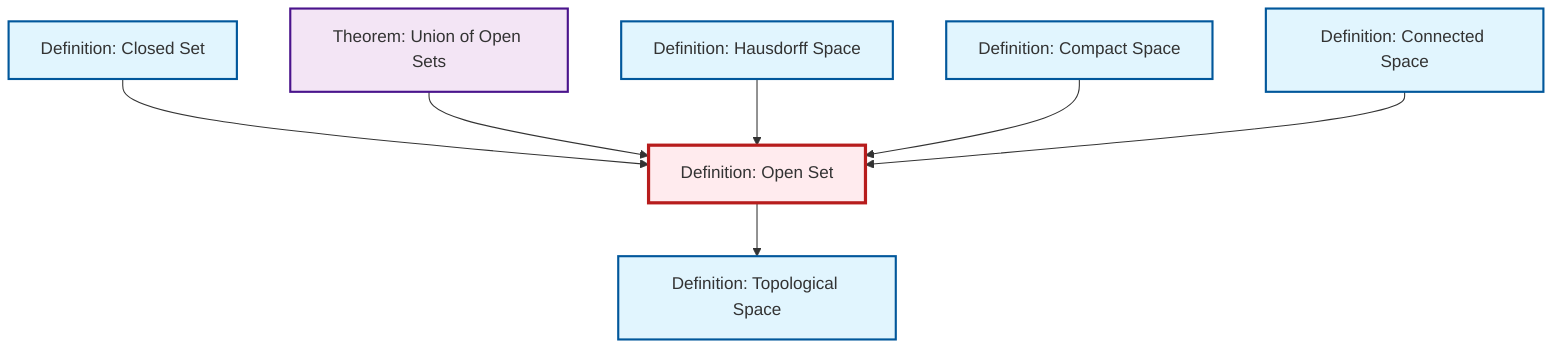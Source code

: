 graph TD
    classDef definition fill:#e1f5fe,stroke:#01579b,stroke-width:2px
    classDef theorem fill:#f3e5f5,stroke:#4a148c,stroke-width:2px
    classDef axiom fill:#fff3e0,stroke:#e65100,stroke-width:2px
    classDef example fill:#e8f5e9,stroke:#1b5e20,stroke-width:2px
    classDef current fill:#ffebee,stroke:#b71c1c,stroke-width:3px
    def-connected["Definition: Connected Space"]:::definition
    def-open-set["Definition: Open Set"]:::definition
    def-closed-set["Definition: Closed Set"]:::definition
    def-hausdorff["Definition: Hausdorff Space"]:::definition
    thm-union-open-sets["Theorem: Union of Open Sets"]:::theorem
    def-compact["Definition: Compact Space"]:::definition
    def-topological-space["Definition: Topological Space"]:::definition
    def-closed-set --> def-open-set
    thm-union-open-sets --> def-open-set
    def-hausdorff --> def-open-set
    def-compact --> def-open-set
    def-connected --> def-open-set
    def-open-set --> def-topological-space
    class def-open-set current